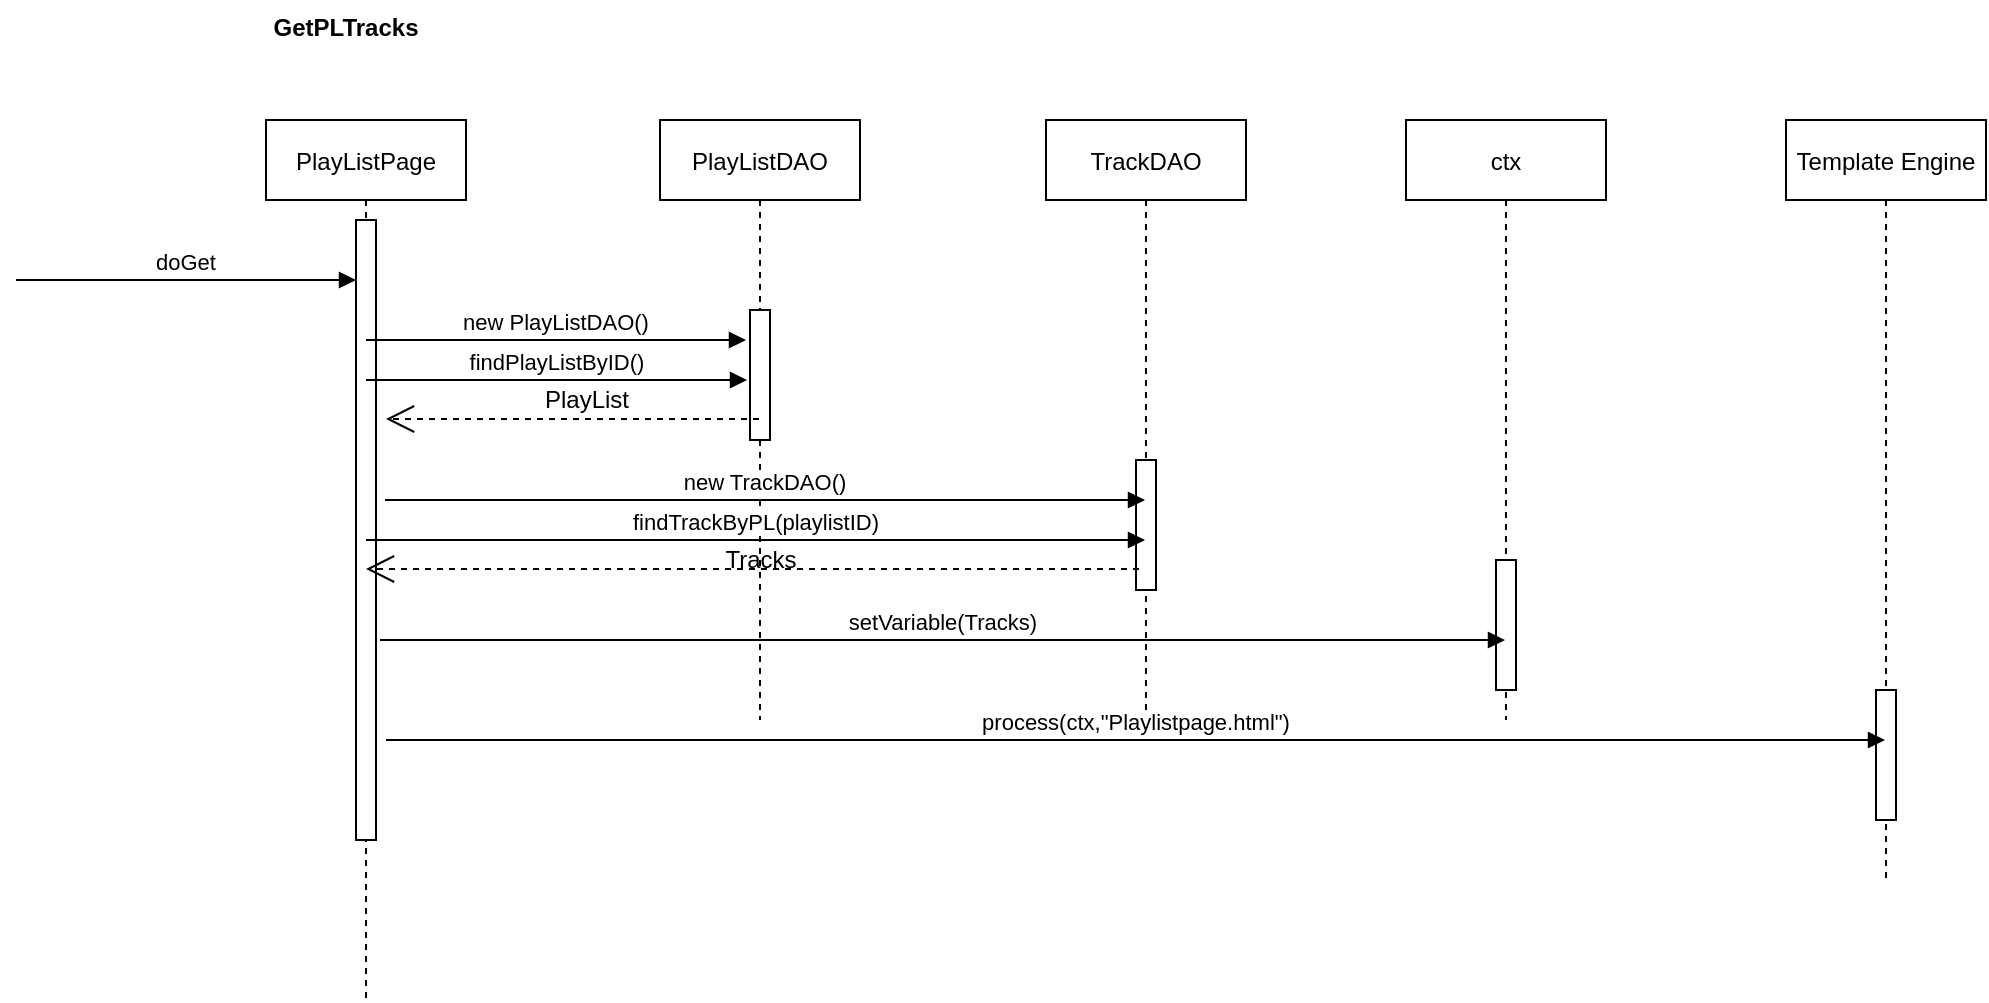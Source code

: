 <mxfile version="14.6.6"><diagram id="YH159moUFt00wROJ3g4J" name="Page-1"><mxGraphModel dx="830" dy="516" grid="1" gridSize="10" guides="1" tooltips="1" connect="1" arrows="1" fold="1" page="1" pageScale="1" pageWidth="827" pageHeight="1169" math="0" shadow="0"><root><mxCell id="0"/><mxCell id="1" parent="0"/><mxCell id="nziP78mEdd1jBvRUflMl-1" value="GetPLTracks" style="text;align=center;fontStyle=1;verticalAlign=middle;spacingLeft=3;spacingRight=3;strokeColor=none;rotatable=0;points=[[0,0.5],[1,0.5]];portConstraint=eastwest;" vertex="1" parent="1"><mxGeometry x="530" y="70" width="80" height="26" as="geometry"/></mxCell><mxCell id="nziP78mEdd1jBvRUflMl-4" value="PlayListPage" style="shape=umlLifeline;perimeter=lifelinePerimeter;container=1;collapsible=0;recursiveResize=0;rounded=0;shadow=0;strokeWidth=1;" vertex="1" parent="1"><mxGeometry x="530" y="130" width="100" height="440" as="geometry"/></mxCell><mxCell id="nziP78mEdd1jBvRUflMl-5" value="" style="points=[];perimeter=orthogonalPerimeter;rounded=0;shadow=0;strokeWidth=1;" vertex="1" parent="nziP78mEdd1jBvRUflMl-4"><mxGeometry x="45" y="50" width="10" height="310" as="geometry"/></mxCell><mxCell id="nziP78mEdd1jBvRUflMl-6" value="doGet" style="verticalAlign=bottom;endArrow=block;shadow=0;strokeWidth=1;" edge="1" parent="1" target="nziP78mEdd1jBvRUflMl-5"><mxGeometry relative="1" as="geometry"><mxPoint x="405" y="210" as="sourcePoint"/><Array as="points"><mxPoint x="470" y="210"/></Array></mxGeometry></mxCell><mxCell id="nziP78mEdd1jBvRUflMl-9" value="PlayListDAO" style="shape=umlLifeline;perimeter=lifelinePerimeter;container=1;collapsible=0;recursiveResize=0;rounded=0;shadow=0;strokeWidth=1;" vertex="1" parent="1"><mxGeometry x="727" y="130" width="100" height="300" as="geometry"/></mxCell><mxCell id="nziP78mEdd1jBvRUflMl-10" value="" style="points=[];perimeter=orthogonalPerimeter;rounded=0;shadow=0;strokeWidth=1;" vertex="1" parent="nziP78mEdd1jBvRUflMl-9"><mxGeometry x="45" y="95" width="10" height="65" as="geometry"/></mxCell><mxCell id="nziP78mEdd1jBvRUflMl-34" value="Tracks" style="text;html=1;align=center;verticalAlign=middle;resizable=0;points=[];autosize=1;strokeColor=none;" vertex="1" parent="nziP78mEdd1jBvRUflMl-9"><mxGeometry x="25" y="210" width="50" height="20" as="geometry"/></mxCell><mxCell id="nziP78mEdd1jBvRUflMl-16" value="TrackDAO" style="shape=umlLifeline;perimeter=lifelinePerimeter;container=1;collapsible=0;recursiveResize=0;rounded=0;shadow=0;strokeWidth=1;" vertex="1" parent="1"><mxGeometry x="920" y="130" width="100" height="300" as="geometry"/></mxCell><mxCell id="nziP78mEdd1jBvRUflMl-17" value="" style="points=[];perimeter=orthogonalPerimeter;rounded=0;shadow=0;strokeWidth=1;" vertex="1" parent="nziP78mEdd1jBvRUflMl-16"><mxGeometry x="45" y="170" width="10" height="65" as="geometry"/></mxCell><mxCell id="nziP78mEdd1jBvRUflMl-21" value="" style="endArrow=open;endSize=12;dashed=1;html=1;" edge="1" parent="1" source="nziP78mEdd1jBvRUflMl-9"><mxGeometry width="160" relative="1" as="geometry"><mxPoint x="740" y="279.5" as="sourcePoint"/><mxPoint x="590" y="279.5" as="targetPoint"/><Array as="points"><mxPoint x="660" y="279.5"/></Array></mxGeometry></mxCell><mxCell id="nziP78mEdd1jBvRUflMl-24" value="ctx" style="shape=umlLifeline;perimeter=lifelinePerimeter;container=1;collapsible=0;recursiveResize=0;rounded=0;shadow=0;strokeWidth=1;" vertex="1" parent="1"><mxGeometry x="1100" y="130" width="100" height="300" as="geometry"/></mxCell><mxCell id="nziP78mEdd1jBvRUflMl-25" value="" style="points=[];perimeter=orthogonalPerimeter;rounded=0;shadow=0;strokeWidth=1;" vertex="1" parent="nziP78mEdd1jBvRUflMl-24"><mxGeometry x="45" y="220" width="10" height="65" as="geometry"/></mxCell><mxCell id="nziP78mEdd1jBvRUflMl-26" value="Template Engine" style="shape=umlLifeline;perimeter=lifelinePerimeter;container=1;collapsible=0;recursiveResize=0;rounded=0;shadow=0;strokeWidth=1;" vertex="1" parent="1"><mxGeometry x="1290" y="130" width="100" height="380" as="geometry"/></mxCell><mxCell id="nziP78mEdd1jBvRUflMl-27" value="" style="points=[];perimeter=orthogonalPerimeter;rounded=0;shadow=0;strokeWidth=1;" vertex="1" parent="nziP78mEdd1jBvRUflMl-26"><mxGeometry x="45" y="285" width="10" height="65" as="geometry"/></mxCell><mxCell id="nziP78mEdd1jBvRUflMl-28" value="new PlayListDAO()" style="verticalAlign=bottom;endArrow=block;shadow=0;strokeWidth=1;" edge="1" parent="1" source="nziP78mEdd1jBvRUflMl-4"><mxGeometry relative="1" as="geometry"><mxPoint x="600" y="240" as="sourcePoint"/><Array as="points"><mxPoint x="665" y="240"/></Array><mxPoint x="770" y="240" as="targetPoint"/></mxGeometry></mxCell><mxCell id="nziP78mEdd1jBvRUflMl-29" value="findPlayListByID()" style="verticalAlign=bottom;endArrow=block;shadow=0;strokeWidth=1;" edge="1" parent="1"><mxGeometry relative="1" as="geometry"><mxPoint x="580" y="260" as="sourcePoint"/><Array as="points"><mxPoint x="665.5" y="260"/></Array><mxPoint x="770.5" y="260" as="targetPoint"/></mxGeometry></mxCell><mxCell id="nziP78mEdd1jBvRUflMl-30" value="PlayList" style="text;html=1;align=center;verticalAlign=middle;resizable=0;points=[];autosize=1;strokeColor=none;" vertex="1" parent="1"><mxGeometry x="660" y="260" width="60" height="20" as="geometry"/></mxCell><mxCell id="nziP78mEdd1jBvRUflMl-31" value="new TrackDAO()" style="verticalAlign=bottom;endArrow=block;shadow=0;strokeWidth=1;" edge="1" parent="1" target="nziP78mEdd1jBvRUflMl-16"><mxGeometry relative="1" as="geometry"><mxPoint x="589.5" y="320" as="sourcePoint"/><Array as="points"><mxPoint x="675" y="320"/></Array><mxPoint x="780" y="320" as="targetPoint"/></mxGeometry></mxCell><mxCell id="nziP78mEdd1jBvRUflMl-32" value="findTrackByPL(playlistID)" style="verticalAlign=bottom;endArrow=block;shadow=0;strokeWidth=1;" edge="1" parent="1" target="nziP78mEdd1jBvRUflMl-16"><mxGeometry relative="1" as="geometry"><mxPoint x="580" y="340" as="sourcePoint"/><Array as="points"><mxPoint x="665.5" y="340"/></Array><mxPoint x="770.5" y="340" as="targetPoint"/></mxGeometry></mxCell><mxCell id="nziP78mEdd1jBvRUflMl-33" value="" style="endArrow=open;endSize=12;dashed=1;html=1;" edge="1" parent="1" target="nziP78mEdd1jBvRUflMl-4"><mxGeometry width="160" relative="1" as="geometry"><mxPoint x="966.5" y="354.5" as="sourcePoint"/><mxPoint x="780" y="354.5" as="targetPoint"/><Array as="points"><mxPoint x="850" y="354.5"/></Array></mxGeometry></mxCell><mxCell id="nziP78mEdd1jBvRUflMl-37" value="setVariable(Tracks)" style="verticalAlign=bottom;endArrow=block;shadow=0;strokeWidth=1;" edge="1" parent="1" target="nziP78mEdd1jBvRUflMl-24"><mxGeometry relative="1" as="geometry"><mxPoint x="587" y="390" as="sourcePoint"/><Array as="points"><mxPoint x="672.5" y="390"/></Array><mxPoint x="967" y="390" as="targetPoint"/></mxGeometry></mxCell><mxCell id="nziP78mEdd1jBvRUflMl-38" value="process(ctx,&quot;Playlistpage.html&quot;)" style="verticalAlign=bottom;endArrow=block;shadow=0;strokeWidth=1;" edge="1" parent="1" target="nziP78mEdd1jBvRUflMl-26"><mxGeometry relative="1" as="geometry"><mxPoint x="590" y="440" as="sourcePoint"/><Array as="points"><mxPoint x="675.5" y="440"/></Array><mxPoint x="1152.5" y="440" as="targetPoint"/></mxGeometry></mxCell></root></mxGraphModel></diagram></mxfile>